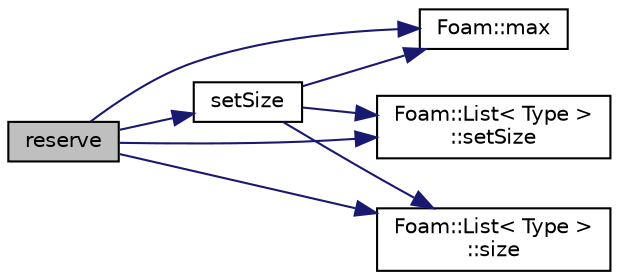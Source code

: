 digraph "reserve"
{
  bgcolor="transparent";
  edge [fontname="Helvetica",fontsize="10",labelfontname="Helvetica",labelfontsize="10"];
  node [fontname="Helvetica",fontsize="10",shape=record];
  rankdir="LR";
  Node1 [label="reserve",height=0.2,width=0.4,color="black", fillcolor="grey75", style="filled", fontcolor="black"];
  Node1 -> Node2 [color="midnightblue",fontsize="10",style="solid",fontname="Helvetica"];
  Node2 [label="Foam::max",height=0.2,width=0.4,color="black",URL="$a10887.html#ac993e906cf2774ae77e666bc24e81733"];
  Node1 -> Node3 [color="midnightblue",fontsize="10",style="solid",fontname="Helvetica"];
  Node3 [label="setSize",height=0.2,width=0.4,color="black",URL="$a00601.html#aedb985ffeaf1bdbfeccc2a8730405703",tooltip="Alter the addressed list size. "];
  Node3 -> Node2 [color="midnightblue",fontsize="10",style="solid",fontname="Helvetica"];
  Node3 -> Node4 [color="midnightblue",fontsize="10",style="solid",fontname="Helvetica"];
  Node4 [label="Foam::List\< Type \>\l::setSize",height=0.2,width=0.4,color="black",URL="$a01392.html#aedb985ffeaf1bdbfeccc2a8730405703",tooltip="Reset size of List. "];
  Node3 -> Node5 [color="midnightblue",fontsize="10",style="solid",fontname="Helvetica"];
  Node5 [label="Foam::List\< Type \>\l::size",height=0.2,width=0.4,color="black",URL="$a01392.html#a723361dc2020160f5492e8fe2d09fa44",tooltip="Return the number of elements in the UList. "];
  Node1 -> Node4 [color="midnightblue",fontsize="10",style="solid",fontname="Helvetica"];
  Node1 -> Node5 [color="midnightblue",fontsize="10",style="solid",fontname="Helvetica"];
}
